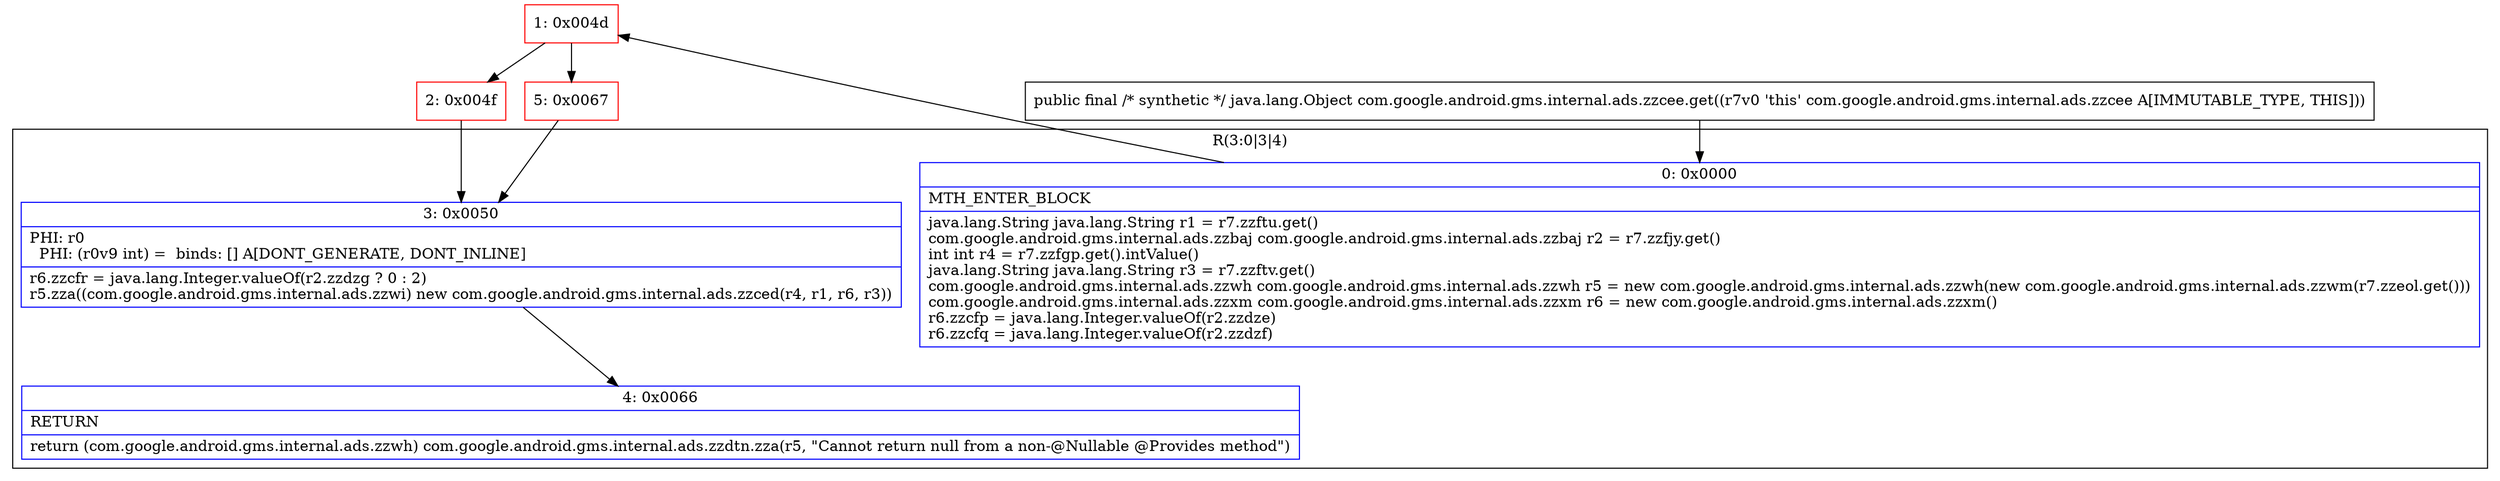 digraph "CFG forcom.google.android.gms.internal.ads.zzcee.get()Ljava\/lang\/Object;" {
subgraph cluster_Region_134101331 {
label = "R(3:0|3|4)";
node [shape=record,color=blue];
Node_0 [shape=record,label="{0\:\ 0x0000|MTH_ENTER_BLOCK\l|java.lang.String java.lang.String r1 = r7.zzftu.get()\lcom.google.android.gms.internal.ads.zzbaj com.google.android.gms.internal.ads.zzbaj r2 = r7.zzfjy.get()\lint int r4 = r7.zzfgp.get().intValue()\ljava.lang.String java.lang.String r3 = r7.zzftv.get()\lcom.google.android.gms.internal.ads.zzwh com.google.android.gms.internal.ads.zzwh r5 = new com.google.android.gms.internal.ads.zzwh(new com.google.android.gms.internal.ads.zzwm(r7.zzeol.get()))\lcom.google.android.gms.internal.ads.zzxm com.google.android.gms.internal.ads.zzxm r6 = new com.google.android.gms.internal.ads.zzxm()\lr6.zzcfp = java.lang.Integer.valueOf(r2.zzdze)\lr6.zzcfq = java.lang.Integer.valueOf(r2.zzdzf)\l}"];
Node_3 [shape=record,label="{3\:\ 0x0050|PHI: r0 \l  PHI: (r0v9 int) =  binds: [] A[DONT_GENERATE, DONT_INLINE]\l|r6.zzcfr = java.lang.Integer.valueOf(r2.zzdzg ? 0 : 2)\lr5.zza((com.google.android.gms.internal.ads.zzwi) new com.google.android.gms.internal.ads.zzced(r4, r1, r6, r3))\l}"];
Node_4 [shape=record,label="{4\:\ 0x0066|RETURN\l|return (com.google.android.gms.internal.ads.zzwh) com.google.android.gms.internal.ads.zzdtn.zza(r5, \"Cannot return null from a non\-@Nullable @Provides method\")\l}"];
}
Node_1 [shape=record,color=red,label="{1\:\ 0x004d}"];
Node_2 [shape=record,color=red,label="{2\:\ 0x004f}"];
Node_5 [shape=record,color=red,label="{5\:\ 0x0067}"];
MethodNode[shape=record,label="{public final \/* synthetic *\/ java.lang.Object com.google.android.gms.internal.ads.zzcee.get((r7v0 'this' com.google.android.gms.internal.ads.zzcee A[IMMUTABLE_TYPE, THIS])) }"];
MethodNode -> Node_0;
Node_0 -> Node_1;
Node_3 -> Node_4;
Node_1 -> Node_2;
Node_1 -> Node_5;
Node_2 -> Node_3;
Node_5 -> Node_3;
}

